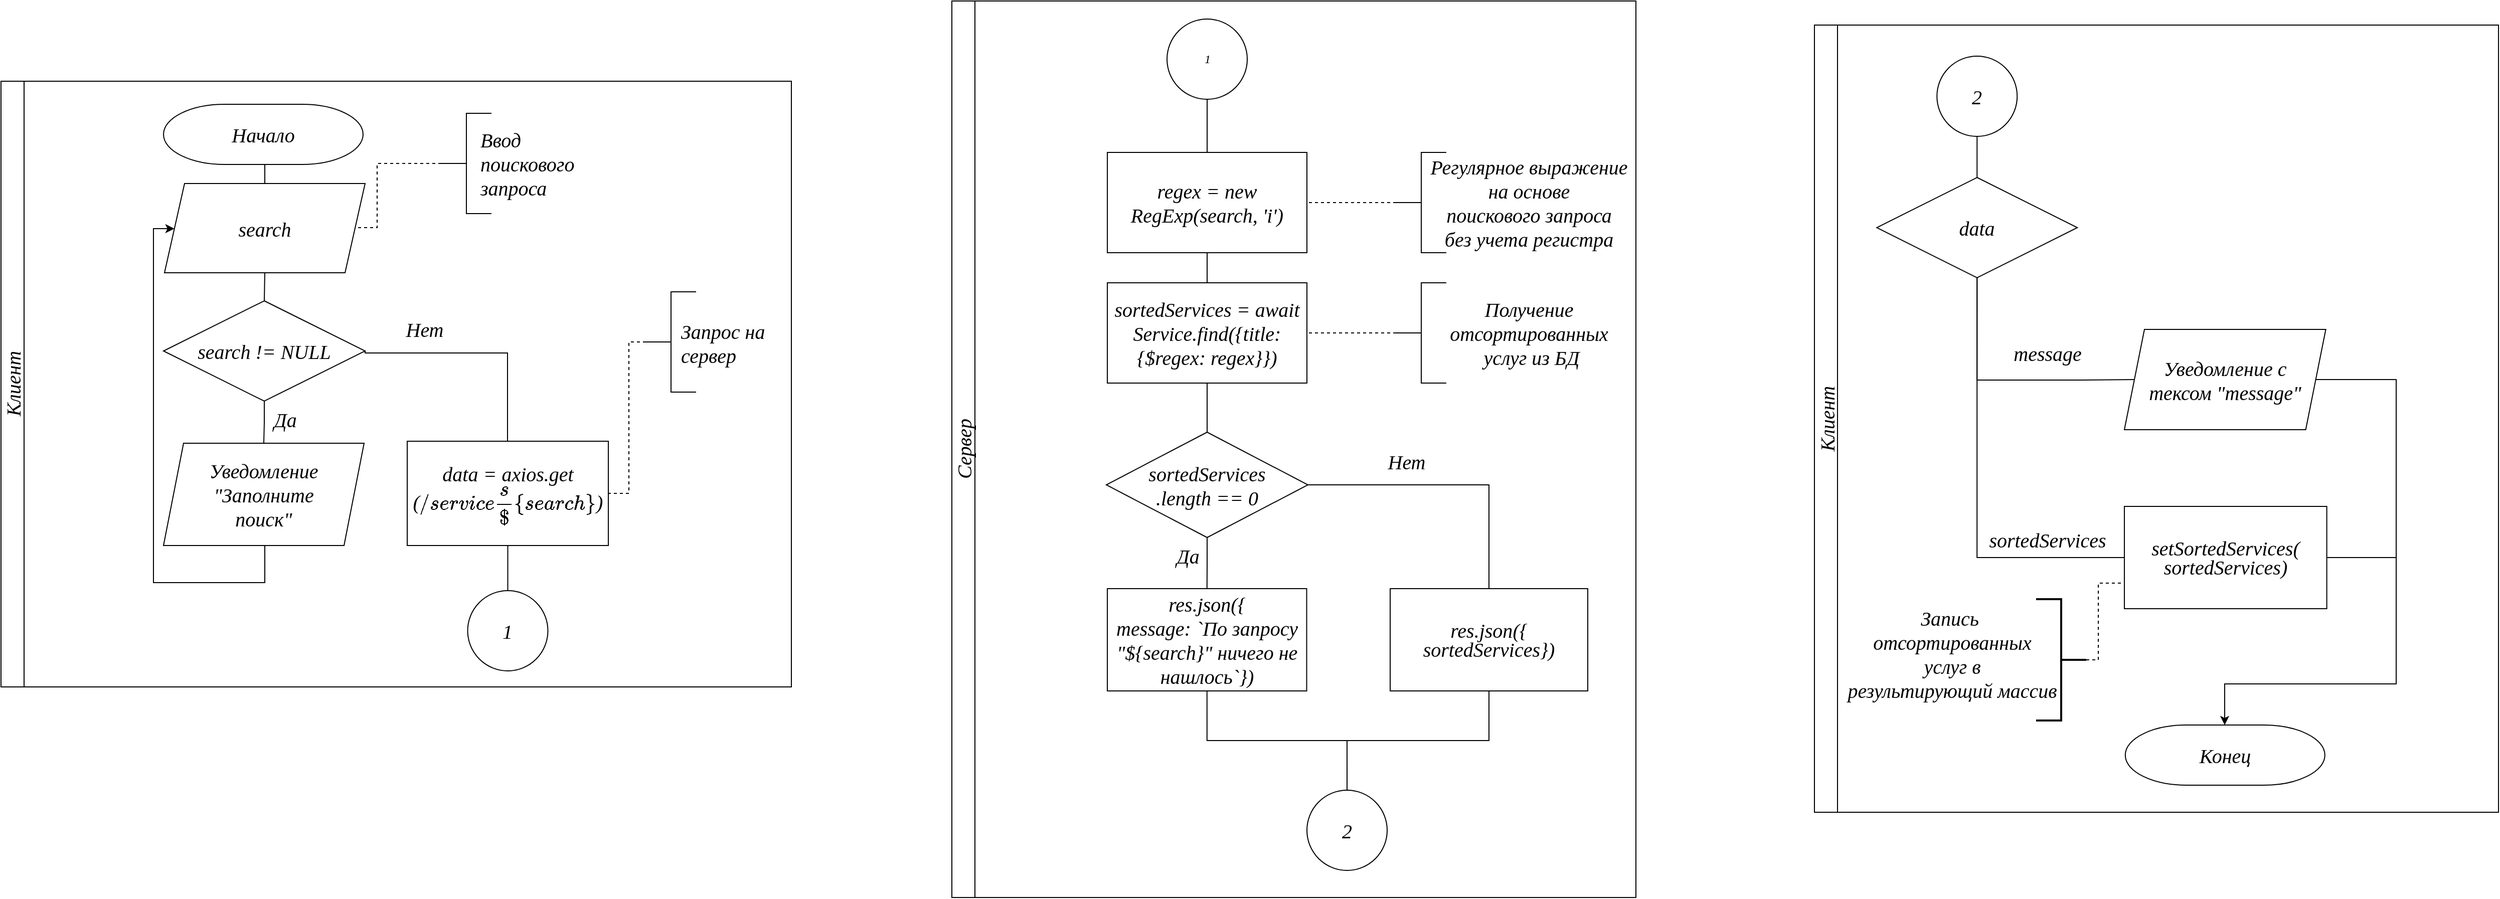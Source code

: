<mxfile version="21.3.8" type="github">
  <diagram name="Page-1" id="E9xdRc76zqNghz4BqSpp">
    <mxGraphModel dx="1615" dy="755" grid="0" gridSize="10" guides="1" tooltips="1" connect="1" arrows="1" fold="1" page="1" pageScale="1" pageWidth="850" pageHeight="1100" background="none" math="0" shadow="0">
      <root>
        <mxCell id="0" />
        <mxCell id="1" parent="0" />
        <mxCell id="cyzbxc-1JioGg2fqTE1t-5" style="edgeStyle=orthogonalEdgeStyle;rounded=0;orthogonalLoop=1;jettySize=auto;html=1;dashed=1;endArrow=none;endFill=0;fontSize=20;fontFamily=GOST type A Regular;fontSource=https%3A%2F%2Fwebfonts.pro%2Flight-fonts%2F123-gost_type_a.html;fontStyle=2" parent="1" source="cyzbxc-1JioGg2fqTE1t-4" target="cyzbxc-1JioGg2fqTE1t-3" edge="1">
          <mxGeometry relative="1" as="geometry">
            <Array as="points">
              <mxPoint x="478" y="200" />
              <mxPoint x="478" y="264" />
            </Array>
          </mxGeometry>
        </mxCell>
        <mxCell id="cyzbxc-1JioGg2fqTE1t-4" value="" style="strokeWidth=1;html=1;shape=mxgraph.flowchart.annotation_2;align=left;labelPosition=right;pointerEvents=1;spacing=1;fontSize=20;fontFamily=GOST type A Regular;fontSource=https%3A%2F%2Fwebfonts.pro%2Flight-fonts%2F123-gost_type_a.html;fontStyle=2" parent="1" vertex="1">
          <mxGeometry x="542" y="150" width="50" height="100" as="geometry" />
        </mxCell>
        <mxCell id="cyzbxc-1JioGg2fqTE1t-7" value="&lt;font style=&quot;font-size: 20px;&quot;&gt;Ввод &lt;br style=&quot;font-size: 20px;&quot;&gt;поискового &lt;br style=&quot;font-size: 20px;&quot;&gt;запроса&lt;/font&gt;" style="text;html=1;align=left;verticalAlign=middle;resizable=0;points=[];autosize=1;strokeColor=none;fillColor=none;fontSize=20;fontFamily=GOST type A Regular;fontSource=https%3A%2F%2Fwebfonts.pro%2Flight-fonts%2F123-gost_type_a.html;fontStyle=2" parent="1" vertex="1">
          <mxGeometry x="579" y="158" width="112" height="84" as="geometry" />
        </mxCell>
        <mxCell id="c1Twwy1D4Yc-hKS2rIEJ-7" value="" style="group;fontFamily=GOST type A Regular;fontSource=https%3A%2F%2Fwebfonts.pro%2Flight-fonts%2F123-gost_type_a.html;fontStyle=2" parent="1" vertex="1" connectable="0">
          <mxGeometry x="103" y="58.5" width="788" height="663.5" as="geometry" />
        </mxCell>
        <mxCell id="c1Twwy1D4Yc-hKS2rIEJ-8" value="" style="group;fontFamily=GOST type A Regular;fontSource=https%3A%2F%2Fwebfonts.pro%2Flight-fonts%2F123-gost_type_a.html;fontStyle=2" parent="c1Twwy1D4Yc-hKS2rIEJ-7" vertex="1" connectable="0">
          <mxGeometry y="-0.5" width="788" height="664" as="geometry" />
        </mxCell>
        <mxCell id="c1Twwy1D4Yc-hKS2rIEJ-4" value="&lt;font style=&quot;font-size: 20px;&quot;&gt;Клиент&lt;/font&gt;" style="swimlane;horizontal=0;whiteSpace=wrap;html=1;fontFamily=GOST type A Regular;fontSource=https%3A%2F%2Fwebfonts.pro%2Flight-fonts%2F123-gost_type_a.html;fontStyle=2" parent="c1Twwy1D4Yc-hKS2rIEJ-8" vertex="1">
          <mxGeometry y="60" width="788" height="604" as="geometry" />
        </mxCell>
        <mxCell id="c1Twwy1D4Yc-hKS2rIEJ-26" value="Нет" style="text;html=1;align=center;verticalAlign=middle;resizable=0;points=[];autosize=1;strokeColor=none;fillColor=none;fontSize=20;fontFamily=GOST type A Regular;fontSource=https%3A%2F%2Fwebfonts.pro%2Flight-fonts%2F123-gost_type_a.html;fontStyle=2" parent="c1Twwy1D4Yc-hKS2rIEJ-4" vertex="1">
          <mxGeometry x="394" y="229" width="56" height="36" as="geometry" />
        </mxCell>
        <mxCell id="c1Twwy1D4Yc-hKS2rIEJ-34" value="1" style="ellipse;whiteSpace=wrap;html=1;aspect=fixed;fontSize=20;fontFamily=GOST type A Regular;fontSource=https%3A%2F%2Fwebfonts.pro%2Flight-fonts%2F123-gost_type_a.html;fontStyle=2" parent="c1Twwy1D4Yc-hKS2rIEJ-4" vertex="1">
          <mxGeometry x="465.25" y="508" width="80" height="80" as="geometry" />
        </mxCell>
        <mxCell id="c1Twwy1D4Yc-hKS2rIEJ-36" style="edgeStyle=orthogonalEdgeStyle;rounded=0;orthogonalLoop=1;jettySize=auto;html=1;entryX=0.5;entryY=0;entryDx=0;entryDy=0;endArrow=none;endFill=0;fontSize=20;fontFamily=GOST type A Regular;fontSource=https%3A%2F%2Fwebfonts.pro%2Flight-fonts%2F123-gost_type_a.html;fontStyle=2" parent="c1Twwy1D4Yc-hKS2rIEJ-4" source="c1Twwy1D4Yc-hKS2rIEJ-45" target="c1Twwy1D4Yc-hKS2rIEJ-34" edge="1">
          <mxGeometry relative="1" as="geometry">
            <mxPoint x="466" y="437" as="sourcePoint" />
          </mxGeometry>
        </mxCell>
        <mxCell id="c1Twwy1D4Yc-hKS2rIEJ-45" value="data = axios.get&lt;br style=&quot;border-color: var(--border-color);&quot;&gt;(`/services/${search}`)" style="rounded=0;whiteSpace=wrap;html=1;fontSize=20;fontFamily=GOST type A Regular;fontSource=https%3A%2F%2Fwebfonts.pro%2Flight-fonts%2F123-gost_type_a.html;fontStyle=2" parent="c1Twwy1D4Yc-hKS2rIEJ-4" vertex="1">
          <mxGeometry x="405" y="359" width="200.5" height="104" as="geometry" />
        </mxCell>
        <mxCell id="cyzbxc-1JioGg2fqTE1t-10" value="&lt;span style=&quot;font-size: 20px;&quot;&gt;Уведомление&lt;br style=&quot;font-size: 20px;&quot;&gt;&quot;Заполните &lt;br style=&quot;font-size: 20px;&quot;&gt;поиск&quot;&lt;br style=&quot;font-size: 20px;&quot;&gt;&lt;/span&gt;" style="shape=parallelogram;perimeter=parallelogramPerimeter;whiteSpace=wrap;html=1;fixedSize=1;align=center;fontSize=20;fontFamily=GOST type A Regular;fontSource=https%3A%2F%2Fwebfonts.pro%2Flight-fonts%2F123-gost_type_a.html;fontStyle=2" parent="c1Twwy1D4Yc-hKS2rIEJ-4" vertex="1">
          <mxGeometry x="162" y="361" width="200" height="102" as="geometry" />
        </mxCell>
        <mxCell id="cyzbxc-1JioGg2fqTE1t-8" value="search != NULL" style="strokeWidth=1;html=1;shape=mxgraph.flowchart.decision;whiteSpace=wrap;spacing=1;fontSize=20;fontFamily=GOST type A Regular;fontSource=https%3A%2F%2Fwebfonts.pro%2Flight-fonts%2F123-gost_type_a.html;fontStyle=2" parent="c1Twwy1D4Yc-hKS2rIEJ-4" vertex="1">
          <mxGeometry x="162" y="219" width="201" height="100" as="geometry" />
        </mxCell>
        <mxCell id="cyzbxc-1JioGg2fqTE1t-12" style="edgeStyle=orthogonalEdgeStyle;rounded=0;orthogonalLoop=1;jettySize=auto;html=1;exitX=0.5;exitY=1;exitDx=0;exitDy=0;exitPerimeter=0;entryX=0.5;entryY=0;entryDx=0;entryDy=0;endArrow=none;endFill=0;fontSize=20;fontFamily=GOST type A Regular;fontSource=https%3A%2F%2Fwebfonts.pro%2Flight-fonts%2F123-gost_type_a.html;fontStyle=2" parent="c1Twwy1D4Yc-hKS2rIEJ-4" source="cyzbxc-1JioGg2fqTE1t-8" target="cyzbxc-1JioGg2fqTE1t-10" edge="1">
          <mxGeometry relative="1" as="geometry" />
        </mxCell>
        <mxCell id="c1Twwy1D4Yc-hKS2rIEJ-19" style="edgeStyle=orthogonalEdgeStyle;rounded=0;orthogonalLoop=1;jettySize=auto;html=1;exitX=1;exitY=0.5;exitDx=0;exitDy=0;exitPerimeter=0;endArrow=none;endFill=0;fontSize=20;fontFamily=GOST type A Regular;fontSource=https%3A%2F%2Fwebfonts.pro%2Flight-fonts%2F123-gost_type_a.html;fontStyle=2" parent="c1Twwy1D4Yc-hKS2rIEJ-4" source="cyzbxc-1JioGg2fqTE1t-8" target="c1Twwy1D4Yc-hKS2rIEJ-45" edge="1">
          <mxGeometry relative="1" as="geometry">
            <mxPoint x="466.043" y="362" as="targetPoint" />
            <Array as="points">
              <mxPoint x="363" y="271" />
              <mxPoint x="505" y="271" />
            </Array>
          </mxGeometry>
        </mxCell>
        <mxCell id="cyzbxc-1JioGg2fqTE1t-13" value="Да" style="text;html=1;align=center;verticalAlign=middle;resizable=0;points=[];autosize=1;strokeColor=none;fillColor=none;fontSize=20;fontFamily=GOST type A Regular;fontSource=https%3A%2F%2Fwebfonts.pro%2Flight-fonts%2F123-gost_type_a.html;fontStyle=2" parent="c1Twwy1D4Yc-hKS2rIEJ-4" vertex="1">
          <mxGeometry x="262" y="319" width="41" height="36" as="geometry" />
        </mxCell>
        <mxCell id="cyzbxc-1JioGg2fqTE1t-1" value="Начало" style="strokeWidth=1;html=1;shape=mxgraph.flowchart.terminator;whiteSpace=wrap;fontSize=20;fontFamily=GOST type A Regular;fontSource=https%3A%2F%2Fwebfonts.pro%2Flight-fonts%2F123-gost_type_a.html;fontStyle=2" parent="c1Twwy1D4Yc-hKS2rIEJ-4" vertex="1">
          <mxGeometry x="162" y="23" width="199" height="60" as="geometry" />
        </mxCell>
        <mxCell id="cyzbxc-1JioGg2fqTE1t-3" value="&lt;span style=&quot;font-size: 20px;&quot;&gt;search&lt;/span&gt;" style="shape=parallelogram;perimeter=parallelogramPerimeter;whiteSpace=wrap;html=1;fixedSize=1;align=center;fontSize=20;fontFamily=GOST type A Regular;fontSource=https%3A%2F%2Fwebfonts.pro%2Flight-fonts%2F123-gost_type_a.html;fontStyle=2" parent="c1Twwy1D4Yc-hKS2rIEJ-4" vertex="1">
          <mxGeometry x="163" y="102" width="200" height="89" as="geometry" />
        </mxCell>
        <mxCell id="cyzbxc-1JioGg2fqTE1t-6" style="edgeStyle=orthogonalEdgeStyle;rounded=0;orthogonalLoop=1;jettySize=auto;html=1;exitX=0.5;exitY=1;exitDx=0;exitDy=0;exitPerimeter=0;entryX=0.5;entryY=0;entryDx=0;entryDy=0;endArrow=none;endFill=0;fontSize=20;fontFamily=GOST type A Regular;fontSource=https%3A%2F%2Fwebfonts.pro%2Flight-fonts%2F123-gost_type_a.html;fontStyle=2" parent="c1Twwy1D4Yc-hKS2rIEJ-4" source="cyzbxc-1JioGg2fqTE1t-1" target="cyzbxc-1JioGg2fqTE1t-3" edge="1">
          <mxGeometry relative="1" as="geometry" />
        </mxCell>
        <mxCell id="cyzbxc-1JioGg2fqTE1t-9" style="edgeStyle=orthogonalEdgeStyle;rounded=0;orthogonalLoop=1;jettySize=auto;html=1;exitX=0.5;exitY=1;exitDx=0;exitDy=0;entryX=0.5;entryY=0;entryDx=0;entryDy=0;entryPerimeter=0;endArrow=none;endFill=0;fontSize=20;fontFamily=GOST type A Regular;fontSource=https%3A%2F%2Fwebfonts.pro%2Flight-fonts%2F123-gost_type_a.html;fontStyle=2" parent="c1Twwy1D4Yc-hKS2rIEJ-4" source="cyzbxc-1JioGg2fqTE1t-3" target="cyzbxc-1JioGg2fqTE1t-8" edge="1">
          <mxGeometry relative="1" as="geometry" />
        </mxCell>
        <mxCell id="cyzbxc-1JioGg2fqTE1t-11" style="edgeStyle=orthogonalEdgeStyle;rounded=0;orthogonalLoop=1;jettySize=auto;html=1;exitX=0.5;exitY=1;exitDx=0;exitDy=0;fontSize=20;fontFamily=GOST type A Regular;fontSource=https%3A%2F%2Fwebfonts.pro%2Flight-fonts%2F123-gost_type_a.html;fontStyle=2" parent="c1Twwy1D4Yc-hKS2rIEJ-4" source="cyzbxc-1JioGg2fqTE1t-10" target="cyzbxc-1JioGg2fqTE1t-3" edge="1">
          <mxGeometry relative="1" as="geometry">
            <mxPoint x="165" y="129" as="targetPoint" />
            <Array as="points">
              <mxPoint x="263" y="463" />
              <mxPoint x="263" y="500" />
              <mxPoint x="152" y="500" />
              <mxPoint x="152" y="147" />
            </Array>
          </mxGeometry>
        </mxCell>
        <mxCell id="_n9XEE2Yohis8LKuG4g0-3" style="edgeStyle=orthogonalEdgeStyle;rounded=0;orthogonalLoop=1;jettySize=auto;html=1;exitX=0;exitY=0.5;exitDx=0;exitDy=0;exitPerimeter=0;entryX=1;entryY=0.5;entryDx=0;entryDy=0;endArrow=none;endFill=0;dashed=1;" edge="1" parent="c1Twwy1D4Yc-hKS2rIEJ-4" source="_n9XEE2Yohis8LKuG4g0-2" target="c1Twwy1D4Yc-hKS2rIEJ-45">
          <mxGeometry relative="1" as="geometry">
            <Array as="points">
              <mxPoint x="626" y="260" />
              <mxPoint x="626" y="411" />
            </Array>
          </mxGeometry>
        </mxCell>
        <mxCell id="_n9XEE2Yohis8LKuG4g0-2" value="" style="strokeWidth=1;html=1;shape=mxgraph.flowchart.annotation_2;align=left;labelPosition=right;pointerEvents=1;spacing=1;fontSize=20;fontFamily=GOST type A Regular;fontSource=https%3A%2F%2Fwebfonts.pro%2Flight-fonts%2F123-gost_type_a.html;fontStyle=2" vertex="1" parent="c1Twwy1D4Yc-hKS2rIEJ-4">
          <mxGeometry x="643" y="210" width="50" height="100" as="geometry" />
        </mxCell>
        <mxCell id="_n9XEE2Yohis8LKuG4g0-4" value="Запрос на &lt;br&gt;сервер" style="text;html=1;align=left;verticalAlign=middle;resizable=0;points=[];autosize=1;strokeColor=none;fillColor=none;fontSize=20;fontFamily=GOST type A Regular;fontSource=https%3A%2F%2Fwebfonts.pro%2Flight-fonts%2F123-gost_type_a.html;fontStyle=2" vertex="1" parent="c1Twwy1D4Yc-hKS2rIEJ-4">
          <mxGeometry x="676" y="231" width="102" height="60" as="geometry" />
        </mxCell>
        <mxCell id="c1Twwy1D4Yc-hKS2rIEJ-10" value="&lt;font style=&quot;font-size: 20px;&quot;&gt;Сервер&lt;/font&gt;" style="swimlane;horizontal=0;whiteSpace=wrap;html=1;fontFamily=GOST type A Regular;fontSource=https%3A%2F%2Fwebfonts.pro%2Flight-fonts%2F123-gost_type_a.html;fontStyle=2" parent="1" vertex="1">
          <mxGeometry x="1051" y="38" width="682" height="894" as="geometry" />
        </mxCell>
        <mxCell id="c1Twwy1D4Yc-hKS2rIEJ-21" style="edgeStyle=orthogonalEdgeStyle;rounded=0;orthogonalLoop=1;jettySize=auto;html=1;endArrow=none;endFill=0;fontFamily=GOST type A Regular;fontSource=https%3A%2F%2Fwebfonts.pro%2Flight-fonts%2F123-gost_type_a.html;fontStyle=2" parent="c1Twwy1D4Yc-hKS2rIEJ-10" source="c1Twwy1D4Yc-hKS2rIEJ-44" target="c1Twwy1D4Yc-hKS2rIEJ-2" edge="1">
          <mxGeometry relative="1" as="geometry">
            <mxPoint x="261" y="235" as="sourcePoint" />
          </mxGeometry>
        </mxCell>
        <mxCell id="c1Twwy1D4Yc-hKS2rIEJ-22" style="edgeStyle=orthogonalEdgeStyle;rounded=0;orthogonalLoop=1;jettySize=auto;html=1;exitX=0.5;exitY=1;exitDx=0;exitDy=0;endArrow=none;endFill=0;fontFamily=GOST type A Regular;fontSource=https%3A%2F%2Fwebfonts.pro%2Flight-fonts%2F123-gost_type_a.html;fontStyle=2" parent="c1Twwy1D4Yc-hKS2rIEJ-10" source="c1Twwy1D4Yc-hKS2rIEJ-2" target="c1Twwy1D4Yc-hKS2rIEJ-11" edge="1">
          <mxGeometry relative="1" as="geometry" />
        </mxCell>
        <mxCell id="c1Twwy1D4Yc-hKS2rIEJ-2" value="&lt;font style=&quot;font-size: 20px;&quot;&gt;sortedServices = await Service.find({title: {$regex: regex}})&lt;/font&gt;" style="rounded=0;whiteSpace=wrap;html=1;fontSize=20;fontFamily=GOST type A Regular;fontSource=https%3A%2F%2Fwebfonts.pro%2Flight-fonts%2F123-gost_type_a.html;fontStyle=2" parent="c1Twwy1D4Yc-hKS2rIEJ-10" vertex="1">
          <mxGeometry x="155.01" y="281" width="199" height="100" as="geometry" />
        </mxCell>
        <mxCell id="c1Twwy1D4Yc-hKS2rIEJ-23" style="edgeStyle=orthogonalEdgeStyle;rounded=0;orthogonalLoop=1;jettySize=auto;html=1;exitX=0.5;exitY=1;exitDx=0;exitDy=0;exitPerimeter=0;entryX=0.5;entryY=0;entryDx=0;entryDy=0;endArrow=none;endFill=0;fontFamily=GOST type A Regular;fontSource=https%3A%2F%2Fwebfonts.pro%2Flight-fonts%2F123-gost_type_a.html;fontStyle=2" parent="c1Twwy1D4Yc-hKS2rIEJ-10" source="c1Twwy1D4Yc-hKS2rIEJ-11" target="c1Twwy1D4Yc-hKS2rIEJ-12" edge="1">
          <mxGeometry relative="1" as="geometry" />
        </mxCell>
        <mxCell id="c1Twwy1D4Yc-hKS2rIEJ-24" style="edgeStyle=orthogonalEdgeStyle;rounded=0;orthogonalLoop=1;jettySize=auto;html=1;exitX=1;exitY=0.5;exitDx=0;exitDy=0;exitPerimeter=0;endArrow=none;endFill=0;fontFamily=GOST type A Regular;fontSource=https%3A%2F%2Fwebfonts.pro%2Flight-fonts%2F123-gost_type_a.html;fontStyle=2" parent="c1Twwy1D4Yc-hKS2rIEJ-10" source="c1Twwy1D4Yc-hKS2rIEJ-11" target="c1Twwy1D4Yc-hKS2rIEJ-15" edge="1">
          <mxGeometry relative="1" as="geometry" />
        </mxCell>
        <mxCell id="c1Twwy1D4Yc-hKS2rIEJ-11" value="&lt;font style=&quot;font-size: 20px;&quot;&gt;sortedServices&lt;br&gt;.length == 0&lt;/font&gt;" style="strokeWidth=1;html=1;shape=mxgraph.flowchart.decision;whiteSpace=wrap;spacing=1;fontSize=16;fontFamily=GOST type A Regular;fontSource=https%3A%2F%2Fwebfonts.pro%2Flight-fonts%2F123-gost_type_a.html;fontStyle=2" parent="c1Twwy1D4Yc-hKS2rIEJ-10" vertex="1">
          <mxGeometry x="154.02" y="430" width="200.98" height="105" as="geometry" />
        </mxCell>
        <mxCell id="c1Twwy1D4Yc-hKS2rIEJ-28" style="edgeStyle=orthogonalEdgeStyle;rounded=0;orthogonalLoop=1;jettySize=auto;html=1;exitX=0.5;exitY=1;exitDx=0;exitDy=0;entryX=0.5;entryY=0;entryDx=0;entryDy=0;endArrow=none;endFill=0;fontFamily=GOST type A Regular;fontSource=https%3A%2F%2Fwebfonts.pro%2Flight-fonts%2F123-gost_type_a.html;fontStyle=2" parent="c1Twwy1D4Yc-hKS2rIEJ-10" source="c1Twwy1D4Yc-hKS2rIEJ-12" target="c1Twwy1D4Yc-hKS2rIEJ-17" edge="1">
          <mxGeometry relative="1" as="geometry" />
        </mxCell>
        <mxCell id="c1Twwy1D4Yc-hKS2rIEJ-12" value="&lt;font style=&quot;font-size: 20px;&quot;&gt;res.json({&lt;br style=&quot;font-size: 20px;&quot;&gt;message: `По запросу &quot;&lt;span style=&quot;font-size: 20px;&quot;&gt;${&lt;/span&gt;&lt;span style=&quot;font-size: 20px;&quot;&gt;search&lt;/span&gt;&lt;span style=&quot;font-size: 20px;&quot;&gt;}&lt;/span&gt;&lt;span style=&quot;font-size: 20px;&quot;&gt;&quot; ничего не нашлось`&lt;/span&gt;&lt;/font&gt;&lt;span style=&quot;font-size: 20px; background-color: initial;&quot;&gt;})&lt;/span&gt;" style="rounded=0;whiteSpace=wrap;html=1;strokeColor=#000000;fontColor=#000000;fontSize=20;fontFamily=GOST type A Regular;fontSource=https%3A%2F%2Fwebfonts.pro%2Flight-fonts%2F123-gost_type_a.html;fontStyle=2" parent="c1Twwy1D4Yc-hKS2rIEJ-10" vertex="1">
          <mxGeometry x="155.01" y="586" width="198.74" height="102" as="geometry" />
        </mxCell>
        <mxCell id="c1Twwy1D4Yc-hKS2rIEJ-20" style="edgeStyle=orthogonalEdgeStyle;rounded=0;orthogonalLoop=1;jettySize=auto;html=1;exitX=0.5;exitY=1;exitDx=0;exitDy=0;endArrow=none;endFill=0;fontFamily=GOST type A Regular;fontSource=https%3A%2F%2Fwebfonts.pro%2Flight-fonts%2F123-gost_type_a.html;fontStyle=2" parent="c1Twwy1D4Yc-hKS2rIEJ-10" source="c1Twwy1D4Yc-hKS2rIEJ-14" target="c1Twwy1D4Yc-hKS2rIEJ-44" edge="1">
          <mxGeometry relative="1" as="geometry">
            <mxPoint x="261" y="160" as="targetPoint" />
          </mxGeometry>
        </mxCell>
        <mxCell id="c1Twwy1D4Yc-hKS2rIEJ-14" value="1" style="ellipse;whiteSpace=wrap;html=1;aspect=fixed;fontFamily=GOST type A Regular;fontSource=https%3A%2F%2Fwebfonts.pro%2Flight-fonts%2F123-gost_type_a.html;fontStyle=2" parent="c1Twwy1D4Yc-hKS2rIEJ-10" vertex="1">
          <mxGeometry x="214.52" y="18" width="80" height="80" as="geometry" />
        </mxCell>
        <mxCell id="c1Twwy1D4Yc-hKS2rIEJ-29" style="edgeStyle=orthogonalEdgeStyle;rounded=0;orthogonalLoop=1;jettySize=auto;html=1;exitX=0.5;exitY=1;exitDx=0;exitDy=0;endArrow=none;endFill=0;fontFamily=GOST type A Regular;fontSource=https%3A%2F%2Fwebfonts.pro%2Flight-fonts%2F123-gost_type_a.html;fontStyle=2" parent="c1Twwy1D4Yc-hKS2rIEJ-10" source="c1Twwy1D4Yc-hKS2rIEJ-15" target="c1Twwy1D4Yc-hKS2rIEJ-17" edge="1">
          <mxGeometry relative="1" as="geometry" />
        </mxCell>
        <mxCell id="c1Twwy1D4Yc-hKS2rIEJ-15" value="&lt;div style=&quot;font-size: 20px; line-height: 19px;&quot;&gt;res.&lt;span style=&quot;font-size: 20px;&quot;&gt;json&lt;/span&gt;({&lt;/div&gt;&lt;div style=&quot;font-size: 20px; line-height: 19px;&quot;&gt;&lt;span style=&quot;font-size: 20px;&quot;&gt;sortedServices&lt;/span&gt;})&lt;/div&gt;" style="rounded=0;whiteSpace=wrap;html=1;strokeColor=#000000;fontColor=#000000;labelBackgroundColor=default;fontSize=20;fontFamily=GOST type A Regular;fontSource=https%3A%2F%2Fwebfonts.pro%2Flight-fonts%2F123-gost_type_a.html;fontStyle=2" parent="c1Twwy1D4Yc-hKS2rIEJ-10" vertex="1">
          <mxGeometry x="437" y="586" width="197" height="102" as="geometry" />
        </mxCell>
        <mxCell id="c1Twwy1D4Yc-hKS2rIEJ-17" value="2" style="ellipse;whiteSpace=wrap;html=1;aspect=fixed;fontSize=20;fontFamily=GOST type A Regular;fontSource=https%3A%2F%2Fwebfonts.pro%2Flight-fonts%2F123-gost_type_a.html;fontStyle=2" parent="c1Twwy1D4Yc-hKS2rIEJ-10" vertex="1">
          <mxGeometry x="354.01" y="787" width="80" height="80" as="geometry" />
        </mxCell>
        <mxCell id="c1Twwy1D4Yc-hKS2rIEJ-27" value="Нет" style="text;html=1;align=center;verticalAlign=middle;resizable=0;points=[];autosize=1;strokeColor=none;fillColor=none;fontFamily=GOST type A Regular;fontSource=https%3A%2F%2Fwebfonts.pro%2Flight-fonts%2F123-gost_type_a.html;fontStyle=2;fontSize=20;" parent="c1Twwy1D4Yc-hKS2rIEJ-10" vertex="1">
          <mxGeometry x="425" y="441" width="56" height="36" as="geometry" />
        </mxCell>
        <mxCell id="c1Twwy1D4Yc-hKS2rIEJ-44" value="regex = new RegExp(search, &#39;i&#39;)" style="rounded=0;whiteSpace=wrap;html=1;fontSize=20;fontFamily=GOST type A Regular;fontSource=https%3A%2F%2Fwebfonts.pro%2Flight-fonts%2F123-gost_type_a.html;fontStyle=2" parent="c1Twwy1D4Yc-hKS2rIEJ-10" vertex="1">
          <mxGeometry x="155.02" y="151" width="198.98" height="100" as="geometry" />
        </mxCell>
        <mxCell id="c1Twwy1D4Yc-hKS2rIEJ-25" value="Да" style="text;html=1;align=center;verticalAlign=middle;resizable=0;points=[];autosize=1;strokeColor=none;fillColor=none;fontFamily=GOST type A Regular;fontSource=https%3A%2F%2Fwebfonts.pro%2Flight-fonts%2F123-gost_type_a.html;fontStyle=2;fontSize=20;" parent="c1Twwy1D4Yc-hKS2rIEJ-10" vertex="1">
          <mxGeometry x="214.52" y="535" width="41" height="36" as="geometry" />
        </mxCell>
        <mxCell id="xt_nbkyU9sqBT00G_e-1-8" style="edgeStyle=orthogonalEdgeStyle;rounded=0;orthogonalLoop=1;jettySize=auto;html=1;exitX=0;exitY=0.5;exitDx=0;exitDy=0;exitPerimeter=0;entryX=1;entryY=0.5;entryDx=0;entryDy=0;endArrow=none;endFill=0;dashed=1;" parent="c1Twwy1D4Yc-hKS2rIEJ-10" source="xt_nbkyU9sqBT00G_e-1-7" target="c1Twwy1D4Yc-hKS2rIEJ-44" edge="1">
          <mxGeometry relative="1" as="geometry" />
        </mxCell>
        <mxCell id="xt_nbkyU9sqBT00G_e-1-7" value="" style="strokeWidth=1;html=1;shape=mxgraph.flowchart.annotation_2;align=left;labelPosition=right;pointerEvents=1;spacing=1;fontSize=20;fontFamily=GOST type A Regular;fontSource=https%3A%2F%2Fwebfonts.pro%2Flight-fonts%2F123-gost_type_a.html;fontStyle=2" parent="c1Twwy1D4Yc-hKS2rIEJ-10" vertex="1">
          <mxGeometry x="443" y="151" width="50" height="100" as="geometry" />
        </mxCell>
        <mxCell id="xt_nbkyU9sqBT00G_e-1-10" value="Регулярное выражение &lt;br style=&quot;font-size: 20px;&quot;&gt;на основе &lt;br style=&quot;font-size: 20px;&quot;&gt;поискового запроса&lt;br style=&quot;font-size: 20px;&quot;&gt;без учета регистра" style="text;html=1;align=center;verticalAlign=middle;resizable=0;points=[];autosize=1;strokeColor=none;fillColor=none;fontFamily=GOST type A Regular;fontSource=https%3A%2F%2Fwebfonts.pro%2Flight-fonts%2F123-gost_type_a.html;fontStyle=2;fontSize=20;" parent="c1Twwy1D4Yc-hKS2rIEJ-10" vertex="1">
          <mxGeometry x="467" y="147" width="215" height="108" as="geometry" />
        </mxCell>
        <mxCell id="xt_nbkyU9sqBT00G_e-1-13" style="edgeStyle=orthogonalEdgeStyle;rounded=0;orthogonalLoop=1;jettySize=auto;html=1;exitX=0;exitY=0.5;exitDx=0;exitDy=0;exitPerimeter=0;entryX=1;entryY=0.5;entryDx=0;entryDy=0;endArrow=none;endFill=0;dashed=1;" parent="c1Twwy1D4Yc-hKS2rIEJ-10" source="xt_nbkyU9sqBT00G_e-1-11" target="c1Twwy1D4Yc-hKS2rIEJ-2" edge="1">
          <mxGeometry relative="1" as="geometry" />
        </mxCell>
        <mxCell id="xt_nbkyU9sqBT00G_e-1-11" value="" style="strokeWidth=1;html=1;shape=mxgraph.flowchart.annotation_2;align=left;labelPosition=right;pointerEvents=1;spacing=1;fontSize=20;fontFamily=GOST type A Regular;fontSource=https%3A%2F%2Fwebfonts.pro%2Flight-fonts%2F123-gost_type_a.html;fontStyle=2" parent="c1Twwy1D4Yc-hKS2rIEJ-10" vertex="1">
          <mxGeometry x="443" y="281" width="50" height="100" as="geometry" />
        </mxCell>
        <mxCell id="xt_nbkyU9sqBT00G_e-1-12" value="Получение &lt;br&gt;отсортированных&lt;br&gt;&amp;nbsp;услуг из БД" style="text;html=1;align=center;verticalAlign=middle;resizable=0;points=[];autosize=1;strokeColor=none;fillColor=none;fontFamily=GOST type A Regular;fontSource=https%3A%2F%2Fwebfonts.pro%2Flight-fonts%2F123-gost_type_a.html;fontStyle=2;fontSize=20;" parent="c1Twwy1D4Yc-hKS2rIEJ-10" vertex="1">
          <mxGeometry x="486.5" y="289" width="176" height="84" as="geometry" />
        </mxCell>
        <mxCell id="c1Twwy1D4Yc-hKS2rIEJ-30" value="&lt;font style=&quot;font-size: 20px;&quot;&gt;Клиент&lt;/font&gt;" style="swimlane;horizontal=0;whiteSpace=wrap;html=1;fontFamily=GOST type A Regular;fontSource=https%3A%2F%2Fwebfonts.pro%2Flight-fonts%2F123-gost_type_a.html;fontStyle=2" parent="1" vertex="1">
          <mxGeometry x="1911" y="62" width="682" height="785" as="geometry" />
        </mxCell>
        <mxCell id="Ow6XknWNqM_qqXeR-Ho2-1" style="edgeStyle=orthogonalEdgeStyle;rounded=0;orthogonalLoop=1;jettySize=auto;html=1;exitX=0.5;exitY=1;exitDx=0;exitDy=0;entryX=0.5;entryY=0;entryDx=0;entryDy=0;entryPerimeter=0;endArrow=none;endFill=0;" parent="c1Twwy1D4Yc-hKS2rIEJ-30" source="c1Twwy1D4Yc-hKS2rIEJ-18" target="c1Twwy1D4Yc-hKS2rIEJ-37" edge="1">
          <mxGeometry relative="1" as="geometry" />
        </mxCell>
        <mxCell id="c1Twwy1D4Yc-hKS2rIEJ-18" value="2" style="ellipse;whiteSpace=wrap;html=1;aspect=fixed;fontSize=20;fontFamily=GOST type A Regular;fontSource=https%3A%2F%2Fwebfonts.pro%2Flight-fonts%2F123-gost_type_a.html;fontStyle=2" parent="c1Twwy1D4Yc-hKS2rIEJ-30" vertex="1">
          <mxGeometry x="122.13" y="31" width="80" height="80" as="geometry" />
        </mxCell>
        <mxCell id="c1Twwy1D4Yc-hKS2rIEJ-40" style="edgeStyle=orthogonalEdgeStyle;rounded=0;orthogonalLoop=1;jettySize=auto;html=1;exitX=0.5;exitY=1;exitDx=0;exitDy=0;exitPerimeter=0;entryX=0;entryY=0.5;entryDx=0;entryDy=0;endArrow=none;endFill=0;fontFamily=GOST type A Regular;fontSource=https%3A%2F%2Fwebfonts.pro%2Flight-fonts%2F123-gost_type_a.html;fontStyle=2" parent="c1Twwy1D4Yc-hKS2rIEJ-30" source="c1Twwy1D4Yc-hKS2rIEJ-37" target="xt_nbkyU9sqBT00G_e-1-2" edge="1">
          <mxGeometry relative="1" as="geometry">
            <mxPoint x="299" y="331" as="targetPoint" />
            <Array as="points">
              <mxPoint x="162" y="354" />
              <mxPoint x="267" y="354" />
            </Array>
          </mxGeometry>
        </mxCell>
        <mxCell id="c1Twwy1D4Yc-hKS2rIEJ-41" style="edgeStyle=orthogonalEdgeStyle;rounded=0;orthogonalLoop=1;jettySize=auto;html=1;exitX=0.5;exitY=1;exitDx=0;exitDy=0;exitPerimeter=0;entryX=0;entryY=0.5;entryDx=0;entryDy=0;endArrow=none;endFill=0;fontFamily=GOST type A Regular;fontSource=https%3A%2F%2Fwebfonts.pro%2Flight-fonts%2F123-gost_type_a.html;fontStyle=2" parent="c1Twwy1D4Yc-hKS2rIEJ-30" source="c1Twwy1D4Yc-hKS2rIEJ-37" target="c1Twwy1D4Yc-hKS2rIEJ-39" edge="1">
          <mxGeometry relative="1" as="geometry" />
        </mxCell>
        <mxCell id="c1Twwy1D4Yc-hKS2rIEJ-37" value="data" style="strokeWidth=1;html=1;shape=mxgraph.flowchart.decision;whiteSpace=wrap;spacing=1;fontSize=20;fontFamily=GOST type A Regular;fontSource=https%3A%2F%2Fwebfonts.pro%2Flight-fonts%2F123-gost_type_a.html;fontStyle=2" parent="c1Twwy1D4Yc-hKS2rIEJ-30" vertex="1">
          <mxGeometry x="62.13" y="152" width="200" height="100" as="geometry" />
        </mxCell>
        <mxCell id="c1Twwy1D4Yc-hKS2rIEJ-50" style="edgeStyle=orthogonalEdgeStyle;rounded=0;orthogonalLoop=1;jettySize=auto;html=1;exitX=1;exitY=0.5;exitDx=0;exitDy=0;endArrow=none;endFill=0;" parent="c1Twwy1D4Yc-hKS2rIEJ-30" source="c1Twwy1D4Yc-hKS2rIEJ-39" edge="1">
          <mxGeometry relative="1" as="geometry">
            <mxPoint x="580" y="531" as="targetPoint" />
          </mxGeometry>
        </mxCell>
        <mxCell id="c1Twwy1D4Yc-hKS2rIEJ-39" value="&lt;div style=&quot;font-size: 20px; line-height: 19px;&quot;&gt;&lt;div style=&quot;line-height: 19px; font-size: 20px;&quot;&gt;setSortedServices(&lt;/div&gt;&lt;div style=&quot;line-height: 19px; font-size: 20px;&quot;&gt;&lt;span style=&quot;font-size: 20px;&quot;&gt;sortedServices&lt;/span&gt;)&lt;/div&gt;&lt;/div&gt;" style="rounded=0;whiteSpace=wrap;html=1;strokeColor=#000000;fontColor=default;labelBackgroundColor=none;fontSize=20;fontFamily=GOST type A Regular;fontSource=https%3A%2F%2Fwebfonts.pro%2Flight-fonts%2F123-gost_type_a.html;fontStyle=2" parent="c1Twwy1D4Yc-hKS2rIEJ-30" vertex="1">
          <mxGeometry x="309" y="480" width="201.8" height="102" as="geometry" />
        </mxCell>
        <mxCell id="c1Twwy1D4Yc-hKS2rIEJ-42" value="message" style="text;html=1;align=center;verticalAlign=middle;resizable=0;points=[];autosize=1;strokeColor=none;fillColor=none;fontFamily=GOST type A Regular;fontSource=https%3A%2F%2Fwebfonts.pro%2Flight-fonts%2F123-gost_type_a.html;fontStyle=2;fontSize=20;" parent="c1Twwy1D4Yc-hKS2rIEJ-30" vertex="1">
          <mxGeometry x="188.5" y="309" width="86" height="36" as="geometry" />
        </mxCell>
        <mxCell id="c1Twwy1D4Yc-hKS2rIEJ-43" value="sortedServices" style="text;html=1;align=center;verticalAlign=middle;resizable=0;points=[];autosize=1;strokeColor=none;fillColor=none;fontFamily=GOST type A Regular;fontSource=https%3A%2F%2Fwebfonts.pro%2Flight-fonts%2F123-gost_type_a.html;fontStyle=2;fontSize=20;" parent="c1Twwy1D4Yc-hKS2rIEJ-30" vertex="1">
          <mxGeometry x="164" y="495" width="135" height="36" as="geometry" />
        </mxCell>
        <mxCell id="c1Twwy1D4Yc-hKS2rIEJ-46" value="Конец" style="strokeWidth=1;html=1;shape=mxgraph.flowchart.terminator;whiteSpace=wrap;fontSize=20;fontFamily=GOST type A Regular;fontSource=https%3A%2F%2Fwebfonts.pro%2Flight-fonts%2F123-gost_type_a.html;fontStyle=2" parent="c1Twwy1D4Yc-hKS2rIEJ-30" vertex="1">
          <mxGeometry x="309.9" y="698" width="199" height="60" as="geometry" />
        </mxCell>
        <mxCell id="xt_nbkyU9sqBT00G_e-1-3" style="edgeStyle=orthogonalEdgeStyle;rounded=0;orthogonalLoop=1;jettySize=auto;html=1;exitX=1;exitY=0.5;exitDx=0;exitDy=0;" parent="c1Twwy1D4Yc-hKS2rIEJ-30" source="xt_nbkyU9sqBT00G_e-1-2" target="c1Twwy1D4Yc-hKS2rIEJ-46" edge="1">
          <mxGeometry relative="1" as="geometry">
            <Array as="points">
              <mxPoint x="580" y="354" />
              <mxPoint x="580" y="657" />
              <mxPoint x="409" y="657" />
            </Array>
          </mxGeometry>
        </mxCell>
        <mxCell id="xt_nbkyU9sqBT00G_e-1-2" value="&lt;font style=&quot;font-size: 20px;&quot;&gt;Уведомление с &lt;br&gt;тексом &quot;&lt;font style=&quot;border-color: var(--border-color); font-size: 20px;&quot;&gt;message&quot;&lt;/font&gt;&lt;/font&gt;" style="shape=parallelogram;perimeter=parallelogramPerimeter;whiteSpace=wrap;html=1;fixedSize=1;fontFamily=GOST type A Regular;fontSource=https%3A%2F%2Fwebfonts.pro%2Flight-fonts%2F123-gost_type_a.html;fontStyle=2" parent="c1Twwy1D4Yc-hKS2rIEJ-30" vertex="1">
          <mxGeometry x="309" y="303.5" width="200.8" height="100" as="geometry" />
        </mxCell>
        <mxCell id="xt_nbkyU9sqBT00G_e-1-5" style="edgeStyle=orthogonalEdgeStyle;rounded=0;orthogonalLoop=1;jettySize=auto;html=1;exitX=0;exitY=0.5;exitDx=0;exitDy=0;exitPerimeter=0;dashed=1;endArrow=none;endFill=0;entryX=0;entryY=0.75;entryDx=0;entryDy=0;" parent="c1Twwy1D4Yc-hKS2rIEJ-30" source="xt_nbkyU9sqBT00G_e-1-4" target="c1Twwy1D4Yc-hKS2rIEJ-39" edge="1">
          <mxGeometry relative="1" as="geometry">
            <Array as="points">
              <mxPoint x="283" y="633" />
              <mxPoint x="283" y="557" />
            </Array>
          </mxGeometry>
        </mxCell>
        <mxCell id="xt_nbkyU9sqBT00G_e-1-4" value="" style="strokeWidth=2;html=1;shape=mxgraph.flowchart.annotation_2;align=left;labelPosition=right;pointerEvents=1;direction=west;fontFamily=GOST type A Regular;fontSource=https%3A%2F%2Fwebfonts.pro%2Flight-fonts%2F123-gost_type_a.html;fontStyle=2;fontSize=20;" parent="c1Twwy1D4Yc-hKS2rIEJ-30" vertex="1">
          <mxGeometry x="221" y="572.5" width="50" height="121" as="geometry" />
        </mxCell>
        <mxCell id="xt_nbkyU9sqBT00G_e-1-6" value="Запись&amp;nbsp; &lt;br style=&quot;font-size: 20px;&quot;&gt;отсортированных &lt;br style=&quot;font-size: 20px;&quot;&gt;услуг в &lt;br style=&quot;font-size: 20px;&quot;&gt;результирующий массив" style="text;html=1;align=center;verticalAlign=middle;resizable=0;points=[];autosize=1;strokeColor=none;fillColor=none;fontFamily=GOST type A Regular;fontSource=https%3A%2F%2Fwebfonts.pro%2Flight-fonts%2F123-gost_type_a.html;fontStyle=2;fontSize=20;" parent="c1Twwy1D4Yc-hKS2rIEJ-30" vertex="1">
          <mxGeometry x="23" y="572.5" width="227" height="108" as="geometry" />
        </mxCell>
      </root>
    </mxGraphModel>
  </diagram>
</mxfile>
